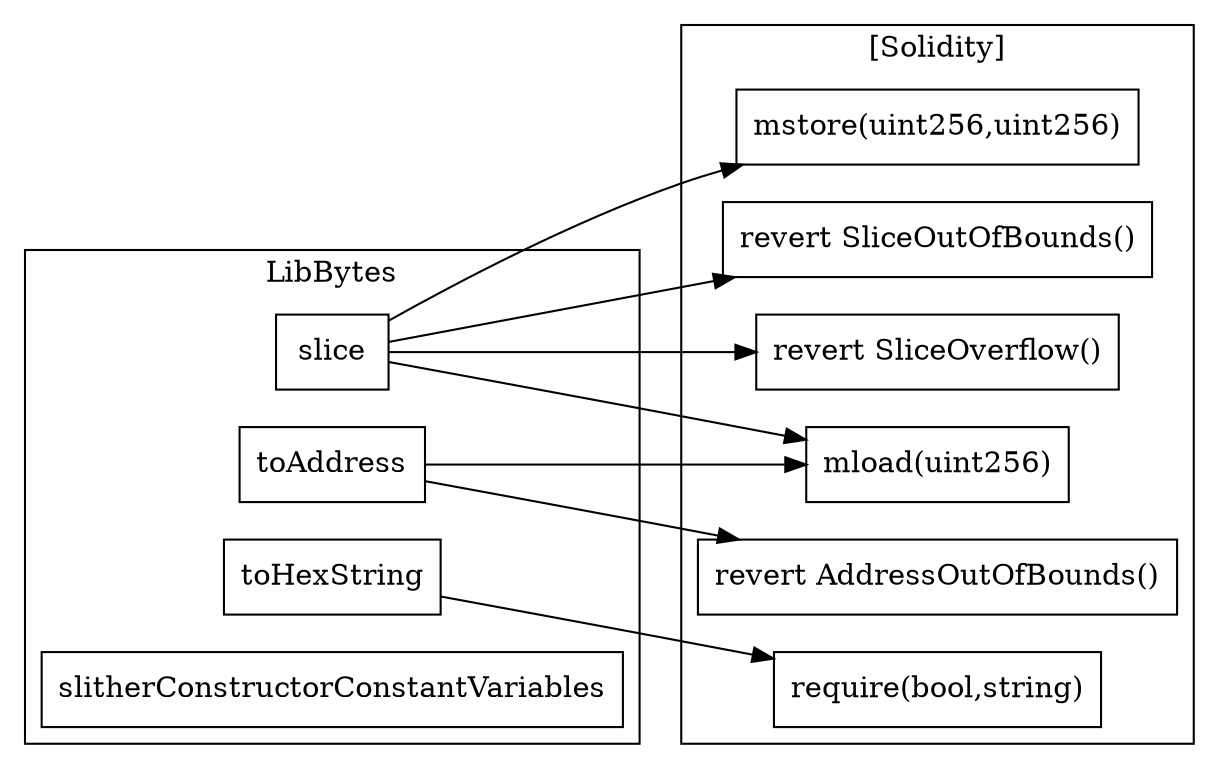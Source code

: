 strict digraph {
rankdir="LR"
node [shape=box]
subgraph cluster_151_LibBytes {
label = "LibBytes"
"151_slice" [label="slice"]
"151_toHexString" [label="toHexString"]
"151_toAddress" [label="toAddress"]
"151_slitherConstructorConstantVariables" [label="slitherConstructorConstantVariables"]
}subgraph cluster_solidity {
label = "[Solidity]"
"mload(uint256)" 
"mstore(uint256,uint256)" 
"revert SliceOutOfBounds()" 
"require(bool,string)" 
"revert AddressOutOfBounds()" 
"revert SliceOverflow()" 
"151_slice" -> "mstore(uint256,uint256)"
"151_slice" -> "mload(uint256)"
"151_toHexString" -> "require(bool,string)"
"151_toAddress" -> "revert AddressOutOfBounds()"
"151_slice" -> "revert SliceOverflow()"
"151_toAddress" -> "mload(uint256)"
"151_slice" -> "revert SliceOutOfBounds()"
}
}